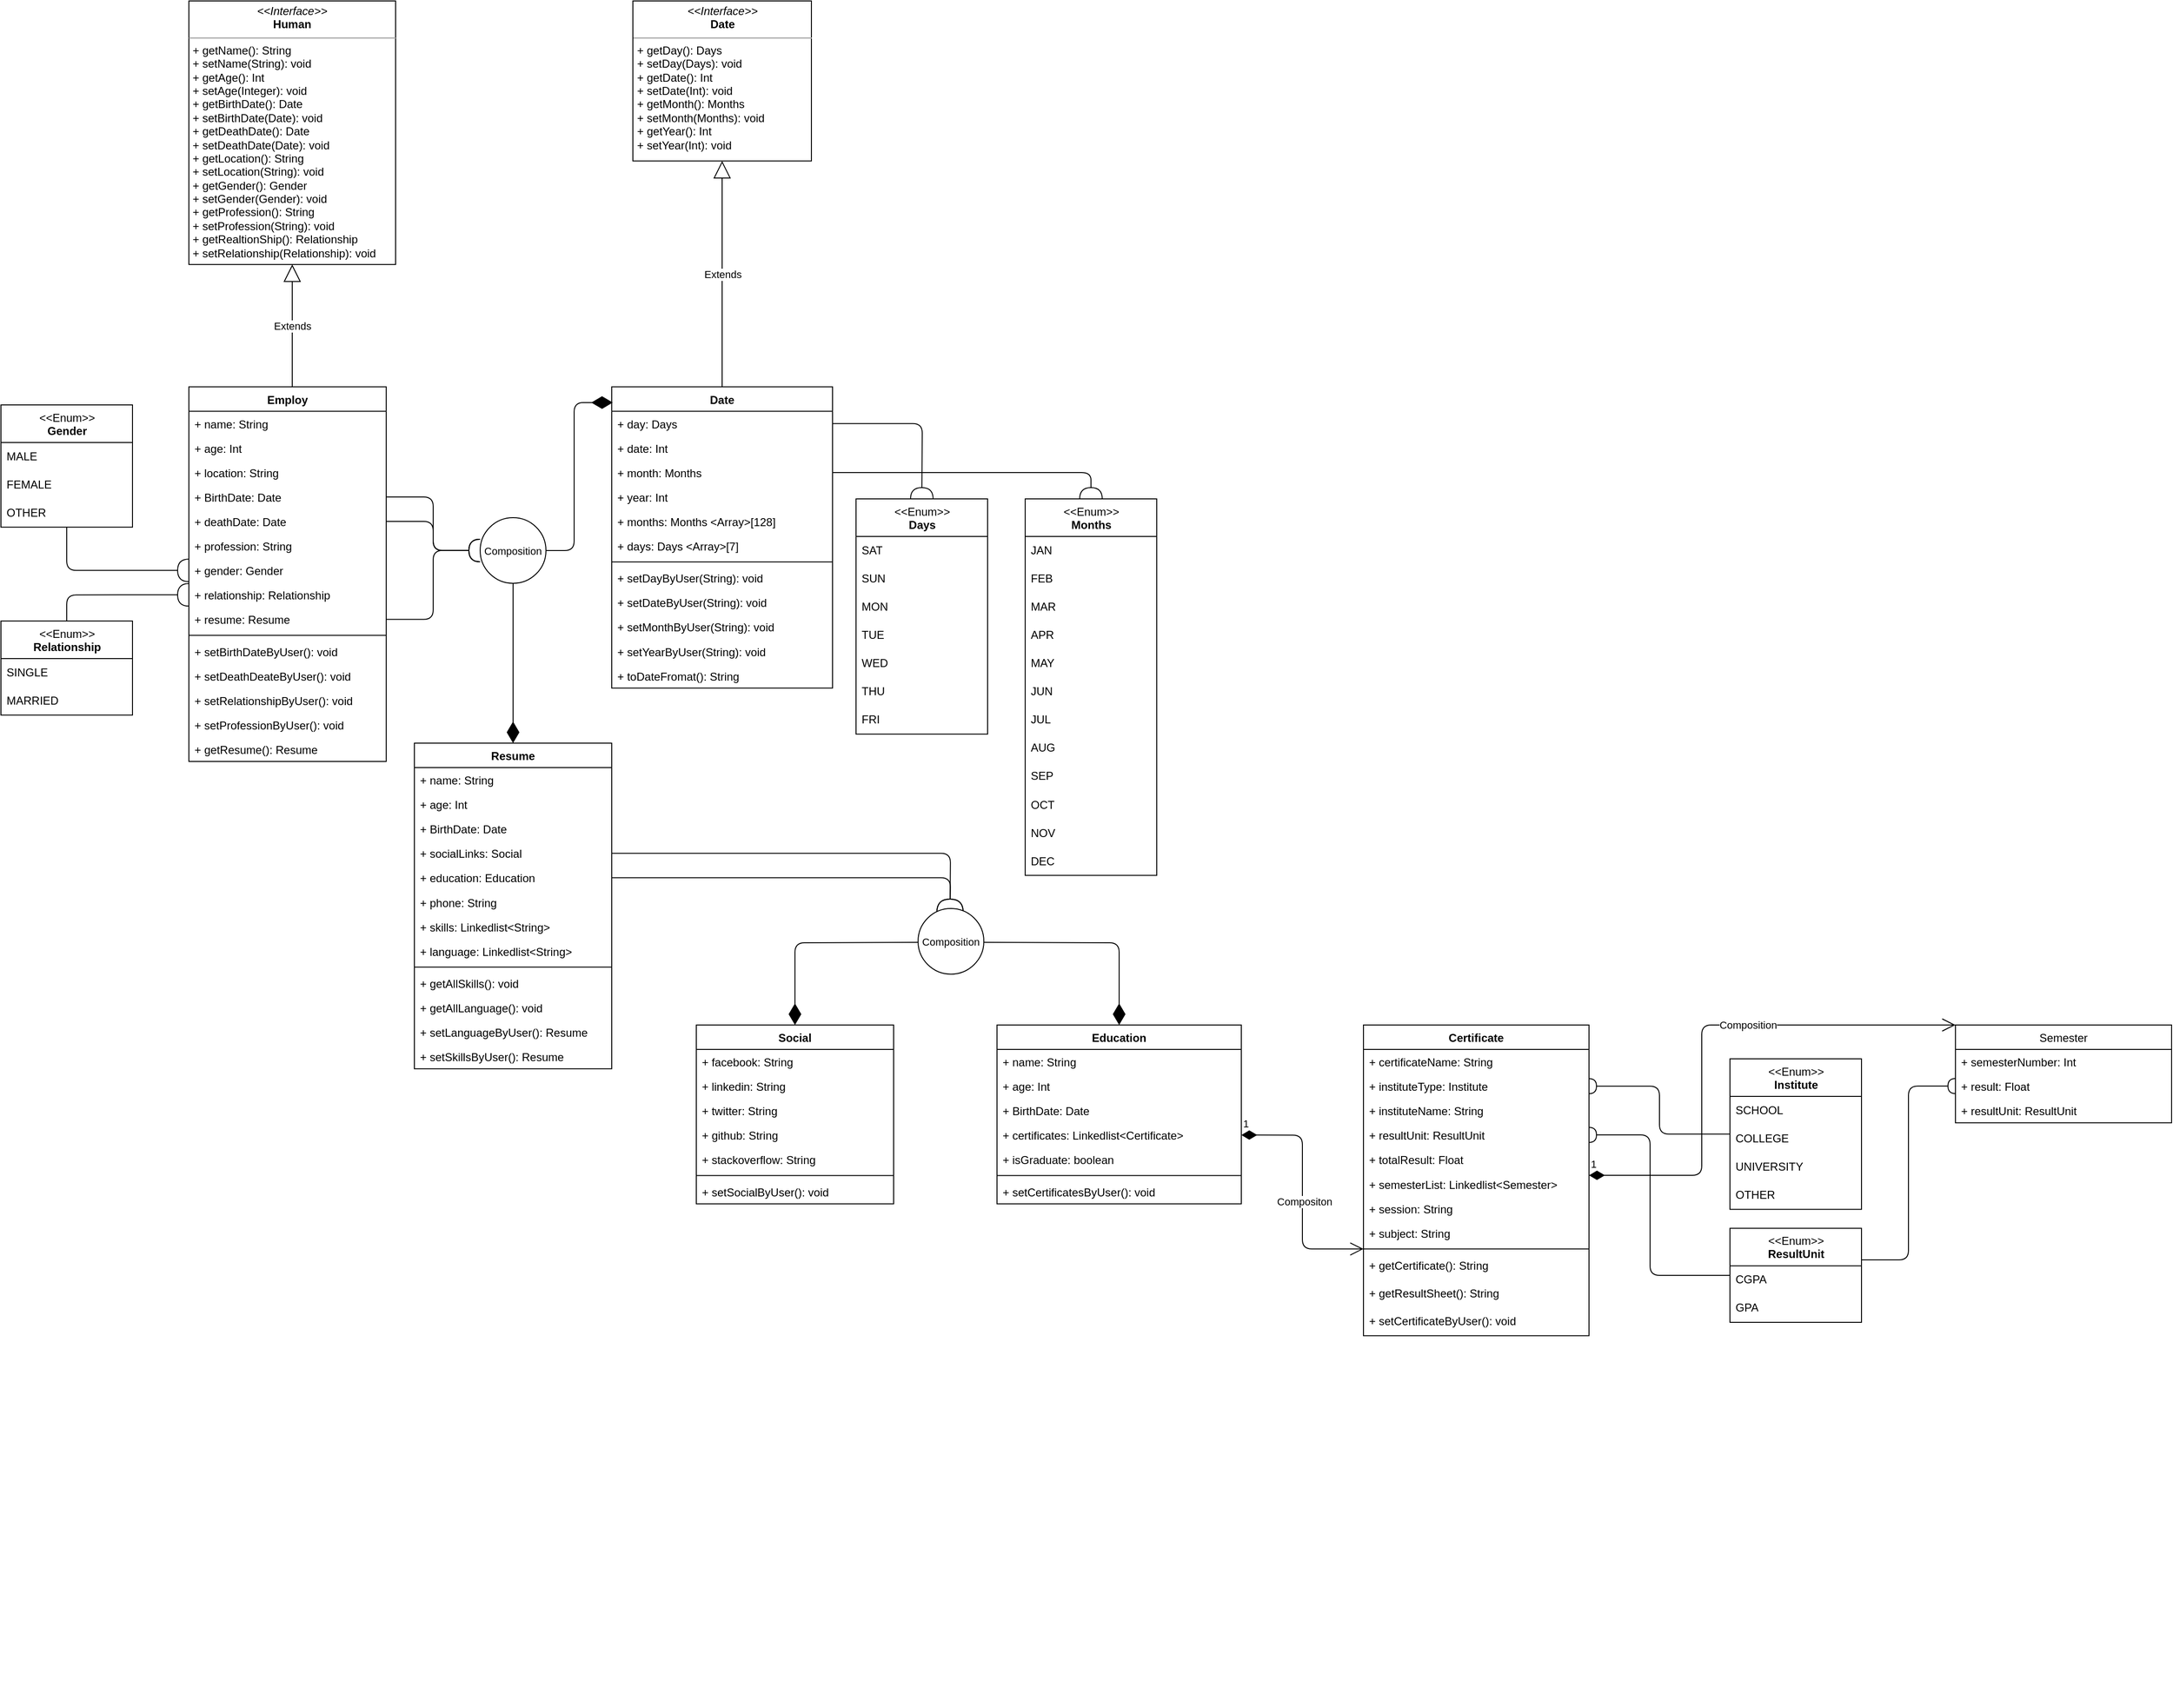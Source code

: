 <mxfile version="13.9.9" type="device"><diagram id="J0v9Wqk6Z4MLpNujObMI" name="HR"><mxGraphModel dx="1072" dy="802" grid="1" gridSize="10" guides="1" tooltips="1" connect="1" arrows="1" fold="1" page="1" pageScale="1" pageWidth="3300" pageHeight="4681" math="0" shadow="0"><root><mxCell id="0"/><mxCell id="1" parent="0"/><mxCell id="u3W0oTgAnqb8bcCNYFPS-7" value="" style="group" parent="1" vertex="1" connectable="0"><mxGeometry x="495" y="280" width="2310" height="1815.707" as="geometry"/></mxCell><mxCell id="k-gvY35Qcv6dLFBPC7Hd-1" value="&lt;p style=&quot;margin: 0px ; margin-top: 4px ; text-align: center&quot;&gt;&lt;i&gt;&amp;lt;&amp;lt;Interface&amp;gt;&amp;gt;&lt;/i&gt;&lt;br&gt;&lt;b&gt;Human&lt;/b&gt;&lt;/p&gt;&lt;hr size=&quot;1&quot;&gt;&lt;p style=&quot;margin: 0px ; margin-left: 4px&quot;&gt;&lt;/p&gt;&lt;p style=&quot;margin: 0px ; margin-left: 4px&quot;&gt;+ getName(): String&lt;/p&gt;&lt;p style=&quot;margin: 0px ; margin-left: 4px&quot;&gt;+ setName(String): void&lt;/p&gt;&lt;p style=&quot;margin: 0px 0px 0px 4px&quot;&gt;+ getAge(): Int&lt;/p&gt;&lt;p style=&quot;margin: 0px 0px 0px 4px&quot;&gt;+ setAge(Integer): void&lt;/p&gt;&lt;p style=&quot;margin: 0px 0px 0px 4px&quot;&gt;+ getBirthDate(): Date&lt;/p&gt;&lt;p style=&quot;margin: 0px 0px 0px 4px&quot;&gt;+ setBirthDate(Date): void&lt;/p&gt;&lt;p style=&quot;margin: 0px 0px 0px 4px&quot;&gt;&lt;span&gt;+ getDeathDate(): Date&lt;/span&gt;&lt;br&gt;&lt;/p&gt;&lt;p style=&quot;margin: 0px 0px 0px 4px&quot;&gt;+ setDeathDate(Date): void&lt;/p&gt;&lt;p style=&quot;margin: 0px ; margin-left: 4px&quot;&gt;+ getLocation(): String&lt;br&gt;+ setLocation(String): void&lt;/p&gt;&lt;p style=&quot;margin: 0px ; margin-left: 4px&quot;&gt;+ getGender(): Gender&lt;/p&gt;&lt;p style=&quot;margin: 0px ; margin-left: 4px&quot;&gt;+ setGender(Gender): void&lt;/p&gt;&lt;p style=&quot;margin: 0px ; margin-left: 4px&quot;&gt;+ getProfession(): String&lt;/p&gt;&lt;p style=&quot;margin: 0px ; margin-left: 4px&quot;&gt;+ setProfession(String): void&lt;/p&gt;&lt;p style=&quot;margin: 0px ; margin-left: 4px&quot;&gt;+ getRealtionShip(): Relationship&lt;/p&gt;&lt;p style=&quot;margin: 0px ; margin-left: 4px&quot;&gt;+ setRelationship(Relationship): void&lt;/p&gt;" style="verticalAlign=top;align=left;overflow=fill;fontSize=12;fontFamily=Helvetica;html=1;fillColor=none;" parent="u3W0oTgAnqb8bcCNYFPS-7" vertex="1"><mxGeometry x="200" width="220" height="280.539" as="geometry"/></mxCell><mxCell id="k-gvY35Qcv6dLFBPC7Hd-2" value="&amp;lt;&amp;lt;Enum&amp;gt;&amp;gt;&lt;br&gt;&lt;b&gt;Gender&lt;/b&gt;" style="swimlane;fontStyle=0;align=center;verticalAlign=top;childLayout=stackLayout;horizontal=1;startSize=40;horizontalStack=0;resizeParent=1;resizeParentMax=0;resizeLast=0;collapsible=0;marginBottom=0;html=1;" parent="u3W0oTgAnqb8bcCNYFPS-7" vertex="1"><mxGeometry y="429.997" width="140" height="130.173" as="geometry"/></mxCell><mxCell id="k-gvY35Qcv6dLFBPC7Hd-3" value="MALE" style="text;html=1;strokeColor=none;fillColor=none;align=left;verticalAlign=middle;spacingLeft=4;spacingRight=4;overflow=hidden;rotatable=0;points=[[0,0.5],[1,0.5]];portConstraint=eastwest;" parent="k-gvY35Qcv6dLFBPC7Hd-2" vertex="1"><mxGeometry y="40" width="140" height="30.058" as="geometry"/></mxCell><mxCell id="k-gvY35Qcv6dLFBPC7Hd-4" value="FEMALE" style="text;html=1;strokeColor=none;fillColor=none;align=left;verticalAlign=middle;spacingLeft=4;spacingRight=4;overflow=hidden;rotatable=0;points=[[0,0.5],[1,0.5]];portConstraint=eastwest;" parent="k-gvY35Qcv6dLFBPC7Hd-2" vertex="1"><mxGeometry y="70.058" width="140" height="30.058" as="geometry"/></mxCell><mxCell id="k-gvY35Qcv6dLFBPC7Hd-5" value="OTHER" style="text;html=1;strokeColor=none;fillColor=none;align=left;verticalAlign=middle;spacingLeft=4;spacingRight=4;overflow=hidden;rotatable=0;points=[[0,0.5],[1,0.5]];portConstraint=eastwest;" parent="k-gvY35Qcv6dLFBPC7Hd-2" vertex="1"><mxGeometry y="100.116" width="140" height="30.058" as="geometry"/></mxCell><mxCell id="k-gvY35Qcv6dLFBPC7Hd-9" value="&lt;p style=&quot;margin: 0px ; margin-top: 4px ; text-align: center&quot;&gt;&lt;i&gt;&amp;lt;&amp;lt;Interface&amp;gt;&amp;gt;&lt;/i&gt;&lt;br&gt;&lt;b&gt;Date&lt;/b&gt;&lt;/p&gt;&lt;hr size=&quot;1&quot;&gt;&lt;p style=&quot;margin: 0px ; margin-left: 4px&quot;&gt;+ getDay(): Days&lt;/p&gt;&lt;p style=&quot;margin: 0px ; margin-left: 4px&quot;&gt;+ setDay(Days): void&lt;/p&gt;&lt;p style=&quot;margin: 0px ; margin-left: 4px&quot;&gt;+ getDate(): Int&lt;/p&gt;&lt;p style=&quot;margin: 0px ; margin-left: 4px&quot;&gt;+ setDate(Int): void&lt;/p&gt;&lt;p style=&quot;margin: 0px ; margin-left: 4px&quot;&gt;+ getMonth(): Months&lt;/p&gt;&lt;p style=&quot;margin: 0px ; margin-left: 4px&quot;&gt;+ setMonth(Months): void&lt;/p&gt;&lt;p style=&quot;margin: 0px ; margin-left: 4px&quot;&gt;+ getYear(): Int&lt;/p&gt;&lt;p style=&quot;margin: 0px ; margin-left: 4px&quot;&gt;+ setYear(Int): void&lt;/p&gt;" style="verticalAlign=top;align=left;overflow=fill;fontSize=12;fontFamily=Helvetica;html=1;fillColor=none;" parent="u3W0oTgAnqb8bcCNYFPS-7" vertex="1"><mxGeometry x="672.5" y="0.0" width="190" height="170.328" as="geometry"/></mxCell><mxCell id="k-gvY35Qcv6dLFBPC7Hd-12" value="&amp;lt;&amp;lt;Enum&amp;gt;&amp;gt;&lt;br&gt;&lt;b&gt;Months&lt;/b&gt;" style="swimlane;fontStyle=0;align=center;verticalAlign=top;childLayout=stackLayout;horizontal=1;startSize=40;horizontalStack=0;resizeParent=1;resizeParentMax=0;resizeLast=0;collapsible=0;marginBottom=0;html=1;" parent="u3W0oTgAnqb8bcCNYFPS-7" vertex="1"><mxGeometry x="1090" y="530.0" width="140" height="400.694" as="geometry"/></mxCell><mxCell id="k-gvY35Qcv6dLFBPC7Hd-13" value="JAN" style="text;html=1;strokeColor=none;fillColor=none;align=left;verticalAlign=middle;spacingLeft=4;spacingRight=4;overflow=hidden;rotatable=0;points=[[0,0.5],[1,0.5]];portConstraint=eastwest;" parent="k-gvY35Qcv6dLFBPC7Hd-12" vertex="1"><mxGeometry y="40" width="140" height="30.058" as="geometry"/></mxCell><mxCell id="k-gvY35Qcv6dLFBPC7Hd-14" value="FEB" style="text;html=1;strokeColor=none;fillColor=none;align=left;verticalAlign=middle;spacingLeft=4;spacingRight=4;overflow=hidden;rotatable=0;points=[[0,0.5],[1,0.5]];portConstraint=eastwest;" parent="k-gvY35Qcv6dLFBPC7Hd-12" vertex="1"><mxGeometry y="70.058" width="140" height="30.058" as="geometry"/></mxCell><mxCell id="k-gvY35Qcv6dLFBPC7Hd-15" value="MAR" style="text;html=1;strokeColor=none;fillColor=none;align=left;verticalAlign=middle;spacingLeft=4;spacingRight=4;overflow=hidden;rotatable=0;points=[[0,0.5],[1,0.5]];portConstraint=eastwest;" parent="k-gvY35Qcv6dLFBPC7Hd-12" vertex="1"><mxGeometry y="100.116" width="140" height="30.058" as="geometry"/></mxCell><mxCell id="k-gvY35Qcv6dLFBPC7Hd-16" value="APR" style="text;html=1;strokeColor=none;fillColor=none;align=left;verticalAlign=middle;spacingLeft=4;spacingRight=4;overflow=hidden;rotatable=0;points=[[0,0.5],[1,0.5]];portConstraint=eastwest;" parent="k-gvY35Qcv6dLFBPC7Hd-12" vertex="1"><mxGeometry y="130.173" width="140" height="30.058" as="geometry"/></mxCell><mxCell id="k-gvY35Qcv6dLFBPC7Hd-17" value="MAY" style="text;html=1;strokeColor=none;fillColor=none;align=left;verticalAlign=middle;spacingLeft=4;spacingRight=4;overflow=hidden;rotatable=0;points=[[0,0.5],[1,0.5]];portConstraint=eastwest;" parent="k-gvY35Qcv6dLFBPC7Hd-12" vertex="1"><mxGeometry y="160.231" width="140" height="30.058" as="geometry"/></mxCell><mxCell id="k-gvY35Qcv6dLFBPC7Hd-18" value="JUN" style="text;html=1;strokeColor=none;fillColor=none;align=left;verticalAlign=middle;spacingLeft=4;spacingRight=4;overflow=hidden;rotatable=0;points=[[0,0.5],[1,0.5]];portConstraint=eastwest;" parent="k-gvY35Qcv6dLFBPC7Hd-12" vertex="1"><mxGeometry y="190.289" width="140" height="30.058" as="geometry"/></mxCell><mxCell id="k-gvY35Qcv6dLFBPC7Hd-19" value="JUL" style="text;html=1;strokeColor=none;fillColor=none;align=left;verticalAlign=middle;spacingLeft=4;spacingRight=4;overflow=hidden;rotatable=0;points=[[0,0.5],[1,0.5]];portConstraint=eastwest;" parent="k-gvY35Qcv6dLFBPC7Hd-12" vertex="1"><mxGeometry y="220.347" width="140" height="30.058" as="geometry"/></mxCell><mxCell id="k-gvY35Qcv6dLFBPC7Hd-20" value="AUG" style="text;html=1;strokeColor=none;fillColor=none;align=left;verticalAlign=middle;spacingLeft=4;spacingRight=4;overflow=hidden;rotatable=0;points=[[0,0.5],[1,0.5]];portConstraint=eastwest;" parent="k-gvY35Qcv6dLFBPC7Hd-12" vertex="1"><mxGeometry y="250.405" width="140" height="30.058" as="geometry"/></mxCell><mxCell id="k-gvY35Qcv6dLFBPC7Hd-21" value="SEP" style="text;html=1;strokeColor=none;fillColor=none;align=left;verticalAlign=middle;spacingLeft=4;spacingRight=4;overflow=hidden;rotatable=0;points=[[0,0.5],[1,0.5]];portConstraint=eastwest;" parent="k-gvY35Qcv6dLFBPC7Hd-12" vertex="1"><mxGeometry y="280.462" width="140" height="30.058" as="geometry"/></mxCell><mxCell id="k-gvY35Qcv6dLFBPC7Hd-22" value="OCT" style="text;html=1;strokeColor=none;fillColor=none;align=left;verticalAlign=middle;spacingLeft=4;spacingRight=4;overflow=hidden;rotatable=0;points=[[0,0.5],[1,0.5]];portConstraint=eastwest;" parent="k-gvY35Qcv6dLFBPC7Hd-12" vertex="1"><mxGeometry y="310.52" width="140" height="30.058" as="geometry"/></mxCell><mxCell id="k-gvY35Qcv6dLFBPC7Hd-23" value="NOV" style="text;html=1;strokeColor=none;fillColor=none;align=left;verticalAlign=middle;spacingLeft=4;spacingRight=4;overflow=hidden;rotatable=0;points=[[0,0.5],[1,0.5]];portConstraint=eastwest;" parent="k-gvY35Qcv6dLFBPC7Hd-12" vertex="1"><mxGeometry y="340.578" width="140" height="30.058" as="geometry"/></mxCell><mxCell id="k-gvY35Qcv6dLFBPC7Hd-24" value="DEC" style="text;html=1;strokeColor=none;fillColor=none;align=left;verticalAlign=middle;spacingLeft=4;spacingRight=4;overflow=hidden;rotatable=0;points=[[0,0.5],[1,0.5]];portConstraint=eastwest;" parent="k-gvY35Qcv6dLFBPC7Hd-12" vertex="1"><mxGeometry y="370.636" width="140" height="30.058" as="geometry"/></mxCell><mxCell id="k-gvY35Qcv6dLFBPC7Hd-26" value="&amp;lt;&amp;lt;Enum&amp;gt;&amp;gt;&lt;br&gt;&lt;b&gt;Days&lt;/b&gt;" style="swimlane;fontStyle=0;align=center;verticalAlign=top;childLayout=stackLayout;horizontal=1;startSize=40;horizontalStack=0;resizeParent=1;resizeParentMax=0;resizeLast=0;collapsible=0;marginBottom=0;html=1;" parent="u3W0oTgAnqb8bcCNYFPS-7" vertex="1"><mxGeometry x="910" y="530.0" width="140" height="250.405" as="geometry"/></mxCell><mxCell id="k-gvY35Qcv6dLFBPC7Hd-27" value="SAT" style="text;html=1;strokeColor=none;fillColor=none;align=left;verticalAlign=middle;spacingLeft=4;spacingRight=4;overflow=hidden;rotatable=0;points=[[0,0.5],[1,0.5]];portConstraint=eastwest;" parent="k-gvY35Qcv6dLFBPC7Hd-26" vertex="1"><mxGeometry y="40" width="140" height="30.058" as="geometry"/></mxCell><mxCell id="k-gvY35Qcv6dLFBPC7Hd-28" value="SUN" style="text;html=1;strokeColor=none;fillColor=none;align=left;verticalAlign=middle;spacingLeft=4;spacingRight=4;overflow=hidden;rotatable=0;points=[[0,0.5],[1,0.5]];portConstraint=eastwest;" parent="k-gvY35Qcv6dLFBPC7Hd-26" vertex="1"><mxGeometry y="70.058" width="140" height="30.058" as="geometry"/></mxCell><mxCell id="k-gvY35Qcv6dLFBPC7Hd-29" value="MON" style="text;html=1;strokeColor=none;fillColor=none;align=left;verticalAlign=middle;spacingLeft=4;spacingRight=4;overflow=hidden;rotatable=0;points=[[0,0.5],[1,0.5]];portConstraint=eastwest;" parent="k-gvY35Qcv6dLFBPC7Hd-26" vertex="1"><mxGeometry y="100.116" width="140" height="30.058" as="geometry"/></mxCell><mxCell id="k-gvY35Qcv6dLFBPC7Hd-30" value="TUE" style="text;html=1;strokeColor=none;fillColor=none;align=left;verticalAlign=middle;spacingLeft=4;spacingRight=4;overflow=hidden;rotatable=0;points=[[0,0.5],[1,0.5]];portConstraint=eastwest;" parent="k-gvY35Qcv6dLFBPC7Hd-26" vertex="1"><mxGeometry y="130.173" width="140" height="30.058" as="geometry"/></mxCell><mxCell id="k-gvY35Qcv6dLFBPC7Hd-31" value="WED" style="text;html=1;strokeColor=none;fillColor=none;align=left;verticalAlign=middle;spacingLeft=4;spacingRight=4;overflow=hidden;rotatable=0;points=[[0,0.5],[1,0.5]];portConstraint=eastwest;" parent="k-gvY35Qcv6dLFBPC7Hd-26" vertex="1"><mxGeometry y="160.231" width="140" height="30.058" as="geometry"/></mxCell><mxCell id="k-gvY35Qcv6dLFBPC7Hd-32" value="THU" style="text;html=1;strokeColor=none;fillColor=none;align=left;verticalAlign=middle;spacingLeft=4;spacingRight=4;overflow=hidden;rotatable=0;points=[[0,0.5],[1,0.5]];portConstraint=eastwest;" parent="k-gvY35Qcv6dLFBPC7Hd-26" vertex="1"><mxGeometry y="190.289" width="140" height="30.058" as="geometry"/></mxCell><mxCell id="k-gvY35Qcv6dLFBPC7Hd-33" value="FRI" style="text;html=1;strokeColor=none;fillColor=none;align=left;verticalAlign=middle;spacingLeft=4;spacingRight=4;overflow=hidden;rotatable=0;points=[[0,0.5],[1,0.5]];portConstraint=eastwest;" parent="k-gvY35Qcv6dLFBPC7Hd-26" vertex="1"><mxGeometry y="220.347" width="140" height="30.058" as="geometry"/></mxCell><mxCell id="k-gvY35Qcv6dLFBPC7Hd-58" value="Date" style="swimlane;fontStyle=1;align=center;verticalAlign=top;childLayout=stackLayout;horizontal=1;startSize=26;horizontalStack=0;resizeParent=1;resizeParentMax=0;resizeLast=0;collapsible=1;marginBottom=0;" parent="u3W0oTgAnqb8bcCNYFPS-7" vertex="1"><mxGeometry x="650" y="410.789" width="235" height="320.566" as="geometry"><mxRectangle x="1650" y="530.809" width="60" height="26" as="alternateBounds"/></mxGeometry></mxCell><mxCell id="k-gvY35Qcv6dLFBPC7Hd-52" value="+ day: Days" style="text;strokeColor=none;fillColor=none;align=left;verticalAlign=top;spacingLeft=4;spacingRight=4;overflow=hidden;rotatable=0;points=[[0,0.5],[1,0.5]];portConstraint=eastwest;" parent="k-gvY35Qcv6dLFBPC7Hd-58" vertex="1"><mxGeometry y="26" width="235" height="26.05" as="geometry"/></mxCell><mxCell id="k-gvY35Qcv6dLFBPC7Hd-53" value="+ date: Int" style="text;strokeColor=none;fillColor=none;align=left;verticalAlign=top;spacingLeft=4;spacingRight=4;overflow=hidden;rotatable=0;points=[[0,0.5],[1,0.5]];portConstraint=eastwest;" parent="k-gvY35Qcv6dLFBPC7Hd-58" vertex="1"><mxGeometry y="52.05" width="235" height="26.05" as="geometry"/></mxCell><mxCell id="k-gvY35Qcv6dLFBPC7Hd-54" value="+ month: Months" style="text;strokeColor=none;fillColor=none;align=left;verticalAlign=top;spacingLeft=4;spacingRight=4;overflow=hidden;rotatable=0;points=[[0,0.5],[1,0.5]];portConstraint=eastwest;" parent="k-gvY35Qcv6dLFBPC7Hd-58" vertex="1"><mxGeometry y="78.1" width="235" height="26.05" as="geometry"/></mxCell><mxCell id="k-gvY35Qcv6dLFBPC7Hd-55" value="+ year: Int" style="text;strokeColor=none;fillColor=none;align=left;verticalAlign=top;spacingLeft=4;spacingRight=4;overflow=hidden;rotatable=0;points=[[0,0.5],[1,0.5]];portConstraint=eastwest;" parent="k-gvY35Qcv6dLFBPC7Hd-58" vertex="1"><mxGeometry y="104.15" width="235" height="26.05" as="geometry"/></mxCell><mxCell id="L_Npj3bjUMt8gX2hCeXl-5" value="+ months: Months &lt;Array&gt;[128]" style="text;strokeColor=none;fillColor=none;align=left;verticalAlign=top;spacingLeft=4;spacingRight=4;overflow=hidden;rotatable=0;points=[[0,0.5],[1,0.5]];portConstraint=eastwest;" parent="k-gvY35Qcv6dLFBPC7Hd-58" vertex="1"><mxGeometry y="130.2" width="235" height="26.05" as="geometry"/></mxCell><mxCell id="L_Npj3bjUMt8gX2hCeXl-3" value="+ days: Days &lt;Array&gt;[7]" style="text;strokeColor=none;fillColor=none;align=left;verticalAlign=top;spacingLeft=4;spacingRight=4;overflow=hidden;rotatable=0;points=[[0,0.5],[1,0.5]];portConstraint=eastwest;" parent="k-gvY35Qcv6dLFBPC7Hd-58" vertex="1"><mxGeometry y="156.25" width="235" height="26.05" as="geometry"/></mxCell><mxCell id="k-gvY35Qcv6dLFBPC7Hd-60" value="" style="line;strokeWidth=1;fillColor=none;align=left;verticalAlign=middle;spacingTop=-1;spacingLeft=3;spacingRight=3;rotatable=0;labelPosition=right;points=[];portConstraint=eastwest;" parent="k-gvY35Qcv6dLFBPC7Hd-58" vertex="1"><mxGeometry y="182.301" width="235" height="8.015" as="geometry"/></mxCell><mxCell id="k-gvY35Qcv6dLFBPC7Hd-61" value="+ setDayByUser(String): void" style="text;strokeColor=none;fillColor=none;align=left;verticalAlign=top;spacingLeft=4;spacingRight=4;overflow=hidden;rotatable=0;points=[[0,0.5],[1,0.5]];portConstraint=eastwest;" parent="k-gvY35Qcv6dLFBPC7Hd-58" vertex="1"><mxGeometry y="190.316" width="235" height="26.05" as="geometry"/></mxCell><mxCell id="k-gvY35Qcv6dLFBPC7Hd-65" value="+ setDateByUser(String): void" style="text;strokeColor=none;fillColor=none;align=left;verticalAlign=top;spacingLeft=4;spacingRight=4;overflow=hidden;rotatable=0;points=[[0,0.5],[1,0.5]];portConstraint=eastwest;" parent="k-gvY35Qcv6dLFBPC7Hd-58" vertex="1"><mxGeometry y="216.366" width="235" height="26.05" as="geometry"/></mxCell><mxCell id="k-gvY35Qcv6dLFBPC7Hd-63" value="+ setMonthByUser(String): void" style="text;strokeColor=none;fillColor=none;align=left;verticalAlign=top;spacingLeft=4;spacingRight=4;overflow=hidden;rotatable=0;points=[[0,0.5],[1,0.5]];portConstraint=eastwest;" parent="k-gvY35Qcv6dLFBPC7Hd-58" vertex="1"><mxGeometry y="242.416" width="235" height="26.05" as="geometry"/></mxCell><mxCell id="k-gvY35Qcv6dLFBPC7Hd-66" value="+ setYearByUser(String): void" style="text;strokeColor=none;fillColor=none;align=left;verticalAlign=top;spacingLeft=4;spacingRight=4;overflow=hidden;rotatable=0;points=[[0,0.5],[1,0.5]];portConstraint=eastwest;" parent="k-gvY35Qcv6dLFBPC7Hd-58" vertex="1"><mxGeometry y="268.466" width="235" height="26.05" as="geometry"/></mxCell><mxCell id="CVduS_OZIzwALGZEE8BY-1" value="+ toDateFromat(): String" style="text;strokeColor=none;fillColor=none;align=left;verticalAlign=top;spacingLeft=4;spacingRight=4;overflow=hidden;rotatable=0;points=[[0,0.5],[1,0.5]];portConstraint=eastwest;" parent="k-gvY35Qcv6dLFBPC7Hd-58" vertex="1"><mxGeometry y="294.516" width="235" height="26.05" as="geometry"/></mxCell><mxCell id="k-gvY35Qcv6dLFBPC7Hd-62" value="Extends" style="endArrow=block;endSize=16;endFill=0;html=1;entryX=0.5;entryY=1;entryDx=0;entryDy=0;edgeStyle=orthogonalEdgeStyle;exitX=0.5;exitY=0;exitDx=0;exitDy=0;" parent="u3W0oTgAnqb8bcCNYFPS-7" source="k-gvY35Qcv6dLFBPC7Hd-58" target="k-gvY35Qcv6dLFBPC7Hd-9" edge="1"><mxGeometry x="-10" width="160" as="geometry"><mxPoint x="1070" y="531.021" as="sourcePoint"/><mxPoint x="1230" y="531.021" as="targetPoint"/></mxGeometry></mxCell><mxCell id="L_Npj3bjUMt8gX2hCeXl-6" value="&amp;lt;&amp;lt;Enum&amp;gt;&amp;gt;&lt;br&gt;&lt;b&gt;Relationship&lt;/b&gt;" style="swimlane;fontStyle=0;align=center;verticalAlign=top;childLayout=stackLayout;horizontal=1;startSize=40;horizontalStack=0;resizeParent=1;resizeParentMax=0;resizeLast=0;collapsible=0;marginBottom=0;html=1;" parent="u3W0oTgAnqb8bcCNYFPS-7" vertex="1"><mxGeometry y="659.998" width="140" height="100.116" as="geometry"/></mxCell><mxCell id="L_Npj3bjUMt8gX2hCeXl-7" value="SINGLE" style="text;html=1;strokeColor=none;fillColor=none;align=left;verticalAlign=middle;spacingLeft=4;spacingRight=4;overflow=hidden;rotatable=0;points=[[0,0.5],[1,0.5]];portConstraint=eastwest;" parent="L_Npj3bjUMt8gX2hCeXl-6" vertex="1"><mxGeometry y="40" width="140" height="30.058" as="geometry"/></mxCell><mxCell id="L_Npj3bjUMt8gX2hCeXl-8" value="MARRIED" style="text;html=1;strokeColor=none;fillColor=none;align=left;verticalAlign=middle;spacingLeft=4;spacingRight=4;overflow=hidden;rotatable=0;points=[[0,0.5],[1,0.5]];portConstraint=eastwest;" parent="L_Npj3bjUMt8gX2hCeXl-6" vertex="1"><mxGeometry y="70.058" width="140" height="30.058" as="geometry"/></mxCell><mxCell id="L_Npj3bjUMt8gX2hCeXl-49" value="Employ" style="swimlane;fontStyle=1;align=center;verticalAlign=top;childLayout=stackLayout;horizontal=1;startSize=26;horizontalStack=0;resizeParent=1;resizeParentMax=0;resizeLast=0;collapsible=1;marginBottom=0;" parent="u3W0oTgAnqb8bcCNYFPS-7" vertex="1"><mxGeometry x="200" y="410.79" width="210" height="398.717" as="geometry"/></mxCell><mxCell id="L_Npj3bjUMt8gX2hCeXl-53" value="Extends" style="endArrow=block;endSize=16;endFill=0;html=1;entryX=0.5;entryY=1;entryDx=0;entryDy=0;" parent="L_Npj3bjUMt8gX2hCeXl-49" target="k-gvY35Qcv6dLFBPC7Hd-1" edge="1"><mxGeometry width="160" relative="1" as="geometry"><mxPoint x="110" as="sourcePoint"/><mxPoint x="270" as="targetPoint"/></mxGeometry></mxCell><mxCell id="L_Npj3bjUMt8gX2hCeXl-50" value="+ name: String" style="text;strokeColor=none;fillColor=none;align=left;verticalAlign=top;spacingLeft=4;spacingRight=4;overflow=hidden;rotatable=0;points=[[0,0.5],[1,0.5]];portConstraint=eastwest;" parent="L_Npj3bjUMt8gX2hCeXl-49" vertex="1"><mxGeometry y="26" width="210" height="26.05" as="geometry"/></mxCell><mxCell id="k-gvY35Qcv6dLFBPC7Hd-45" value="+ age: Int" style="text;strokeColor=none;fillColor=none;align=left;verticalAlign=top;spacingLeft=4;spacingRight=4;overflow=hidden;rotatable=0;points=[[0,0.5],[1,0.5]];portConstraint=eastwest;" parent="L_Npj3bjUMt8gX2hCeXl-49" vertex="1"><mxGeometry y="52.05" width="210" height="26.05" as="geometry"/></mxCell><mxCell id="k-gvY35Qcv6dLFBPC7Hd-49" value="+ location: String" style="text;strokeColor=none;fillColor=none;align=left;verticalAlign=top;spacingLeft=4;spacingRight=4;overflow=hidden;rotatable=0;points=[[0,0.5],[1,0.5]];portConstraint=eastwest;" parent="L_Npj3bjUMt8gX2hCeXl-49" vertex="1"><mxGeometry y="78.1" width="210" height="26.05" as="geometry"/></mxCell><mxCell id="k-gvY35Qcv6dLFBPC7Hd-46" value="+ BirthDate: Date" style="text;strokeColor=none;fillColor=none;align=left;verticalAlign=top;spacingLeft=4;spacingRight=4;overflow=hidden;rotatable=0;points=[[0,0.5],[1,0.5]];portConstraint=eastwest;" parent="L_Npj3bjUMt8gX2hCeXl-49" vertex="1"><mxGeometry y="104.15" width="210" height="26.05" as="geometry"/></mxCell><mxCell id="k-gvY35Qcv6dLFBPC7Hd-48" value="+ deathDate: Date" style="text;strokeColor=none;fillColor=none;align=left;verticalAlign=top;spacingLeft=4;spacingRight=4;overflow=hidden;rotatable=0;points=[[0,0.5],[1,0.5]];portConstraint=eastwest;" parent="L_Npj3bjUMt8gX2hCeXl-49" vertex="1"><mxGeometry y="130.2" width="210" height="26.05" as="geometry"/></mxCell><mxCell id="k-gvY35Qcv6dLFBPC7Hd-50" value="+ profession: String" style="text;strokeColor=none;fillColor=none;align=left;verticalAlign=top;spacingLeft=4;spacingRight=4;overflow=hidden;rotatable=0;points=[[0,0.5],[1,0.5]];portConstraint=eastwest;" parent="L_Npj3bjUMt8gX2hCeXl-49" vertex="1"><mxGeometry y="156.25" width="210" height="26.05" as="geometry"/></mxCell><mxCell id="L_Npj3bjUMt8gX2hCeXl-48" value="+ gender: Gender" style="text;strokeColor=none;fillColor=none;align=left;verticalAlign=top;spacingLeft=4;spacingRight=4;overflow=hidden;rotatable=0;points=[[0,0.5],[1,0.5]];portConstraint=eastwest;" parent="L_Npj3bjUMt8gX2hCeXl-49" vertex="1"><mxGeometry y="182.301" width="210" height="26.05" as="geometry"/></mxCell><mxCell id="L_Npj3bjUMt8gX2hCeXl-4" value="+ relationship: Relationship" style="text;strokeColor=none;fillColor=none;align=left;verticalAlign=top;spacingLeft=4;spacingRight=4;overflow=hidden;rotatable=0;points=[[0,0.5],[1,0.5]];portConstraint=eastwest;" parent="L_Npj3bjUMt8gX2hCeXl-49" vertex="1"><mxGeometry y="208.351" width="210" height="26.05" as="geometry"/></mxCell><mxCell id="L_Npj3bjUMt8gX2hCeXl-71" value="+ resume: Resume" style="text;strokeColor=none;fillColor=none;align=left;verticalAlign=top;spacingLeft=4;spacingRight=4;overflow=hidden;rotatable=0;points=[[0,0.5],[1,0.5]];portConstraint=eastwest;" parent="L_Npj3bjUMt8gX2hCeXl-49" vertex="1"><mxGeometry y="234.401" width="210" height="26.05" as="geometry"/></mxCell><mxCell id="L_Npj3bjUMt8gX2hCeXl-51" value="" style="line;strokeWidth=1;fillColor=none;align=left;verticalAlign=middle;spacingTop=-1;spacingLeft=3;spacingRight=3;rotatable=0;labelPosition=right;points=[];portConstraint=eastwest;" parent="L_Npj3bjUMt8gX2hCeXl-49" vertex="1"><mxGeometry y="260.451" width="210" height="8.015" as="geometry"/></mxCell><mxCell id="L_Npj3bjUMt8gX2hCeXl-52" value="+ setBirthDateByUser(): void&#10;" style="text;strokeColor=none;fillColor=none;align=left;verticalAlign=top;spacingLeft=4;spacingRight=4;overflow=hidden;rotatable=0;points=[[0,0.5],[1,0.5]];portConstraint=eastwest;" parent="L_Npj3bjUMt8gX2hCeXl-49" vertex="1"><mxGeometry y="268.466" width="210" height="26.05" as="geometry"/></mxCell><mxCell id="L_Npj3bjUMt8gX2hCeXl-54" value="+ setDeathDeateByUser(): void" style="text;strokeColor=none;fillColor=none;align=left;verticalAlign=top;spacingLeft=4;spacingRight=4;overflow=hidden;rotatable=0;points=[[0,0.5],[1,0.5]];portConstraint=eastwest;" parent="L_Npj3bjUMt8gX2hCeXl-49" vertex="1"><mxGeometry y="294.516" width="210" height="26.05" as="geometry"/></mxCell><mxCell id="L_Npj3bjUMt8gX2hCeXl-56" value="+ setRelationshipByUser(): void" style="text;strokeColor=none;fillColor=none;align=left;verticalAlign=top;spacingLeft=4;spacingRight=4;overflow=hidden;rotatable=0;points=[[0,0.5],[1,0.5]];portConstraint=eastwest;" parent="L_Npj3bjUMt8gX2hCeXl-49" vertex="1"><mxGeometry y="320.566" width="210" height="26.05" as="geometry"/></mxCell><mxCell id="XLmnr6ACkbabfzzDDEdO-1" value="+ setProfessionByUser(): void" style="text;strokeColor=none;fillColor=none;align=left;verticalAlign=top;spacingLeft=4;spacingRight=4;overflow=hidden;rotatable=0;points=[[0,0.5],[1,0.5]];portConstraint=eastwest;" vertex="1" parent="L_Npj3bjUMt8gX2hCeXl-49"><mxGeometry y="346.617" width="210" height="26.05" as="geometry"/></mxCell><mxCell id="L_Npj3bjUMt8gX2hCeXl-74" value="+ getResume(): Resume" style="text;strokeColor=none;fillColor=none;align=left;verticalAlign=top;spacingLeft=4;spacingRight=4;overflow=hidden;rotatable=0;points=[[0,0.5],[1,0.5]];portConstraint=eastwest;" parent="L_Npj3bjUMt8gX2hCeXl-49" vertex="1"><mxGeometry y="372.667" width="210" height="26.05" as="geometry"/></mxCell><mxCell id="bkRYJWhmPf5xpWqmARdB-60" style="edgeStyle=orthogonalEdgeStyle;rounded=1;orthogonalLoop=1;jettySize=auto;html=1;entryX=0;entryY=0.5;entryDx=0;entryDy=0;startArrow=none;startFill=0;startSize=22;endArrow=halfCircle;endFill=0;endSize=10;strokeWidth=1;fontSize=11;fontColor=#000000;" parent="u3W0oTgAnqb8bcCNYFPS-7" source="k-gvY35Qcv6dLFBPC7Hd-2" target="L_Npj3bjUMt8gX2hCeXl-48" edge="1"><mxGeometry relative="1" as="geometry"/></mxCell><mxCell id="L_Npj3bjUMt8gX2hCeXl-57" value="Resume" style="swimlane;fontStyle=1;align=center;verticalAlign=top;childLayout=stackLayout;horizontal=1;startSize=26;horizontalStack=0;resizeParent=1;resizeParentMax=0;resizeLast=0;collapsible=1;marginBottom=0;" parent="u3W0oTgAnqb8bcCNYFPS-7" vertex="1"><mxGeometry x="440" y="790.001" width="210" height="346.617" as="geometry"><mxRectangle x="1662.5" y="930.001" width="80" height="26" as="alternateBounds"/></mxGeometry></mxCell><mxCell id="u3W0oTgAnqb8bcCNYFPS-11" value="+ name: String" style="text;strokeColor=none;fillColor=none;align=left;verticalAlign=top;spacingLeft=4;spacingRight=4;overflow=hidden;rotatable=0;points=[[0,0.5],[1,0.5]];portConstraint=eastwest;" parent="L_Npj3bjUMt8gX2hCeXl-57" vertex="1"><mxGeometry y="26" width="210" height="26.05" as="geometry"/></mxCell><mxCell id="u3W0oTgAnqb8bcCNYFPS-12" value="+ age: Int" style="text;strokeColor=none;fillColor=none;align=left;verticalAlign=top;spacingLeft=4;spacingRight=4;overflow=hidden;rotatable=0;points=[[0,0.5],[1,0.5]];portConstraint=eastwest;" parent="L_Npj3bjUMt8gX2hCeXl-57" vertex="1"><mxGeometry y="52.05" width="210" height="26.05" as="geometry"/></mxCell><mxCell id="u3W0oTgAnqb8bcCNYFPS-13" value="+ BirthDate: Date" style="text;strokeColor=none;fillColor=none;align=left;verticalAlign=top;spacingLeft=4;spacingRight=4;overflow=hidden;rotatable=0;points=[[0,0.5],[1,0.5]];portConstraint=eastwest;" parent="L_Npj3bjUMt8gX2hCeXl-57" vertex="1"><mxGeometry y="78.1" width="210" height="26.05" as="geometry"/></mxCell><mxCell id="L_Npj3bjUMt8gX2hCeXl-59" value="+ socialLinks: Social" style="text;strokeColor=none;fillColor=none;align=left;verticalAlign=top;spacingLeft=4;spacingRight=4;overflow=hidden;rotatable=0;points=[[0,0.5],[1,0.5]];portConstraint=eastwest;" parent="L_Npj3bjUMt8gX2hCeXl-57" vertex="1"><mxGeometry y="104.15" width="210" height="26.05" as="geometry"/></mxCell><mxCell id="L_Npj3bjUMt8gX2hCeXl-60" value="+ education: Education" style="text;strokeColor=none;fillColor=none;align=left;verticalAlign=top;spacingLeft=4;spacingRight=4;overflow=hidden;rotatable=0;points=[[0,0.5],[1,0.5]];portConstraint=eastwest;" parent="L_Npj3bjUMt8gX2hCeXl-57" vertex="1"><mxGeometry y="130.2" width="210" height="26.05" as="geometry"/></mxCell><mxCell id="L_Npj3bjUMt8gX2hCeXl-61" value="+ phone: String" style="text;strokeColor=none;fillColor=none;align=left;verticalAlign=top;spacingLeft=4;spacingRight=4;overflow=hidden;rotatable=0;points=[[0,0.5],[1,0.5]];portConstraint=eastwest;" parent="L_Npj3bjUMt8gX2hCeXl-57" vertex="1"><mxGeometry y="156.25" width="210" height="26.05" as="geometry"/></mxCell><mxCell id="L_Npj3bjUMt8gX2hCeXl-64" value="+ skills: Linkedlist&lt;String&gt;" style="text;strokeColor=none;fillColor=none;align=left;verticalAlign=top;spacingLeft=4;spacingRight=4;overflow=hidden;rotatable=0;points=[[0,0.5],[1,0.5]];portConstraint=eastwest;" parent="L_Npj3bjUMt8gX2hCeXl-57" vertex="1"><mxGeometry y="182.301" width="210" height="26.05" as="geometry"/></mxCell><mxCell id="L_Npj3bjUMt8gX2hCeXl-66" value="+ language: Linkedlist&lt;String&gt;" style="text;strokeColor=none;fillColor=none;align=left;verticalAlign=top;spacingLeft=4;spacingRight=4;overflow=hidden;rotatable=0;points=[[0,0.5],[1,0.5]];portConstraint=eastwest;" parent="L_Npj3bjUMt8gX2hCeXl-57" vertex="1"><mxGeometry y="208.351" width="210" height="26.05" as="geometry"/></mxCell><mxCell id="L_Npj3bjUMt8gX2hCeXl-67" value="" style="line;strokeWidth=1;fillColor=none;align=left;verticalAlign=middle;spacingTop=-1;spacingLeft=3;spacingRight=3;rotatable=0;labelPosition=right;points=[];portConstraint=eastwest;" parent="L_Npj3bjUMt8gX2hCeXl-57" vertex="1"><mxGeometry y="234.401" width="210" height="8.015" as="geometry"/></mxCell><mxCell id="L_Npj3bjUMt8gX2hCeXl-79" value="+ getAllSkills(): void" style="text;strokeColor=none;fillColor=none;align=left;verticalAlign=top;spacingLeft=4;spacingRight=4;overflow=hidden;rotatable=0;points=[[0,0.5],[1,0.5]];portConstraint=eastwest;" parent="L_Npj3bjUMt8gX2hCeXl-57" vertex="1"><mxGeometry y="242.416" width="210" height="26.05" as="geometry"/></mxCell><mxCell id="L_Npj3bjUMt8gX2hCeXl-80" value="+ getAllLanguage(): void" style="text;strokeColor=none;fillColor=none;align=left;verticalAlign=top;spacingLeft=4;spacingRight=4;overflow=hidden;rotatable=0;points=[[0,0.5],[1,0.5]];portConstraint=eastwest;" parent="L_Npj3bjUMt8gX2hCeXl-57" vertex="1"><mxGeometry y="268.466" width="210" height="26.05" as="geometry"/></mxCell><mxCell id="bkRYJWhmPf5xpWqmARdB-1" value="+ setLanguageByUser(): Resume" style="text;strokeColor=none;fillColor=none;align=left;verticalAlign=top;spacingLeft=4;spacingRight=4;overflow=hidden;rotatable=0;points=[[0,0.5],[1,0.5]];portConstraint=eastwest;" parent="L_Npj3bjUMt8gX2hCeXl-57" vertex="1"><mxGeometry y="294.516" width="210" height="26.05" as="geometry"/></mxCell><mxCell id="XLmnr6ACkbabfzzDDEdO-2" value="+ setSkillsByUser(): Resume" style="text;strokeColor=none;fillColor=none;align=left;verticalAlign=top;spacingLeft=4;spacingRight=4;overflow=hidden;rotatable=0;points=[[0,0.5],[1,0.5]];portConstraint=eastwest;" vertex="1" parent="L_Npj3bjUMt8gX2hCeXl-57"><mxGeometry y="320.566" width="210" height="26.05" as="geometry"/></mxCell><mxCell id="bkRYJWhmPf5xpWqmARdB-3" value="Social" style="swimlane;fontStyle=1;align=center;verticalAlign=top;childLayout=stackLayout;horizontal=1;startSize=26;horizontalStack=0;resizeParent=1;resizeParentMax=0;resizeLast=0;collapsible=1;marginBottom=0;" parent="u3W0oTgAnqb8bcCNYFPS-7" vertex="1"><mxGeometry x="740" y="1090.001" width="210" height="190.316" as="geometry"><mxRectangle x="1662.5" y="930.001" width="80" height="26" as="alternateBounds"/></mxGeometry></mxCell><mxCell id="bkRYJWhmPf5xpWqmARdB-4" value="+ facebook: String" style="text;strokeColor=none;fillColor=none;align=left;verticalAlign=top;spacingLeft=4;spacingRight=4;overflow=hidden;rotatable=0;points=[[0,0.5],[1,0.5]];portConstraint=eastwest;" parent="bkRYJWhmPf5xpWqmARdB-3" vertex="1"><mxGeometry y="26" width="210" height="26.05" as="geometry"/></mxCell><mxCell id="bkRYJWhmPf5xpWqmARdB-5" value="+ linkedin: String" style="text;strokeColor=none;fillColor=none;align=left;verticalAlign=top;spacingLeft=4;spacingRight=4;overflow=hidden;rotatable=0;points=[[0,0.5],[1,0.5]];portConstraint=eastwest;" parent="bkRYJWhmPf5xpWqmARdB-3" vertex="1"><mxGeometry y="52.05" width="210" height="26.05" as="geometry"/></mxCell><mxCell id="bkRYJWhmPf5xpWqmARdB-6" value="+ twitter: String" style="text;strokeColor=none;fillColor=none;align=left;verticalAlign=top;spacingLeft=4;spacingRight=4;overflow=hidden;rotatable=0;points=[[0,0.5],[1,0.5]];portConstraint=eastwest;" parent="bkRYJWhmPf5xpWqmARdB-3" vertex="1"><mxGeometry y="78.1" width="210" height="26.05" as="geometry"/></mxCell><mxCell id="bkRYJWhmPf5xpWqmARdB-7" value="+ github: String" style="text;strokeColor=none;fillColor=none;align=left;verticalAlign=top;spacingLeft=4;spacingRight=4;overflow=hidden;rotatable=0;points=[[0,0.5],[1,0.5]];portConstraint=eastwest;" parent="bkRYJWhmPf5xpWqmARdB-3" vertex="1"><mxGeometry y="104.15" width="210" height="26.05" as="geometry"/></mxCell><mxCell id="bkRYJWhmPf5xpWqmARdB-8" value="+ stackoverflow: String" style="text;strokeColor=none;fillColor=none;align=left;verticalAlign=top;spacingLeft=4;spacingRight=4;overflow=hidden;rotatable=0;points=[[0,0.5],[1,0.5]];portConstraint=eastwest;" parent="bkRYJWhmPf5xpWqmARdB-3" vertex="1"><mxGeometry y="130.2" width="210" height="26.05" as="geometry"/></mxCell><mxCell id="bkRYJWhmPf5xpWqmARdB-9" value="" style="line;strokeWidth=1;fillColor=none;align=left;verticalAlign=middle;spacingTop=-1;spacingLeft=3;spacingRight=3;rotatable=0;labelPosition=right;points=[];portConstraint=eastwest;" parent="bkRYJWhmPf5xpWqmARdB-3" vertex="1"><mxGeometry y="156.25" width="210" height="8.015" as="geometry"/></mxCell><mxCell id="LOBZTepIcA8c9m-6WZ_M-2" value="+ setSocialByUser(): void" style="text;strokeColor=none;fillColor=none;align=left;verticalAlign=top;spacingLeft=4;spacingRight=4;overflow=hidden;rotatable=0;points=[[0,0.5],[1,0.5]];portConstraint=eastwest;" parent="bkRYJWhmPf5xpWqmARdB-3" vertex="1"><mxGeometry y="164.266" width="210" height="26.05" as="geometry"/></mxCell><mxCell id="bkRYJWhmPf5xpWqmARdB-22" value="Education" style="swimlane;fontStyle=1;align=center;verticalAlign=top;childLayout=stackLayout;horizontal=1;startSize=26;horizontalStack=0;resizeParent=1;resizeParentMax=0;resizeLast=0;collapsible=1;marginBottom=0;" parent="u3W0oTgAnqb8bcCNYFPS-7" vertex="1"><mxGeometry x="1060" y="1090" width="260" height="190.316" as="geometry"><mxRectangle x="1662.5" y="930.001" width="80" height="26" as="alternateBounds"/></mxGeometry></mxCell><mxCell id="u3W0oTgAnqb8bcCNYFPS-14" value="+ name: String" style="text;strokeColor=none;fillColor=none;align=left;verticalAlign=top;spacingLeft=4;spacingRight=4;overflow=hidden;rotatable=0;points=[[0,0.5],[1,0.5]];portConstraint=eastwest;" parent="bkRYJWhmPf5xpWqmARdB-22" vertex="1"><mxGeometry y="26" width="260" height="26.05" as="geometry"/></mxCell><mxCell id="u3W0oTgAnqb8bcCNYFPS-15" value="+ age: Int" style="text;strokeColor=none;fillColor=none;align=left;verticalAlign=top;spacingLeft=4;spacingRight=4;overflow=hidden;rotatable=0;points=[[0,0.5],[1,0.5]];portConstraint=eastwest;" parent="bkRYJWhmPf5xpWqmARdB-22" vertex="1"><mxGeometry y="52.05" width="260" height="26.05" as="geometry"/></mxCell><mxCell id="u3W0oTgAnqb8bcCNYFPS-16" value="+ BirthDate: Date" style="text;strokeColor=none;fillColor=none;align=left;verticalAlign=top;spacingLeft=4;spacingRight=4;overflow=hidden;rotatable=0;points=[[0,0.5],[1,0.5]];portConstraint=eastwest;" parent="bkRYJWhmPf5xpWqmARdB-22" vertex="1"><mxGeometry y="78.1" width="260" height="26.05" as="geometry"/></mxCell><mxCell id="bkRYJWhmPf5xpWqmARdB-23" value="+ certificates: Linkedlist&lt;Certificate&gt;" style="text;strokeColor=none;fillColor=none;align=left;verticalAlign=top;spacingLeft=4;spacingRight=4;overflow=hidden;rotatable=0;points=[[0,0.5],[1,0.5]];portConstraint=eastwest;" parent="bkRYJWhmPf5xpWqmARdB-22" vertex="1"><mxGeometry y="104.15" width="260" height="26.05" as="geometry"/></mxCell><mxCell id="bkRYJWhmPf5xpWqmARdB-24" value="+ isGraduate: boolean" style="text;strokeColor=none;fillColor=none;align=left;verticalAlign=top;spacingLeft=4;spacingRight=4;overflow=hidden;rotatable=0;points=[[0,0.5],[1,0.5]];portConstraint=eastwest;" parent="bkRYJWhmPf5xpWqmARdB-22" vertex="1"><mxGeometry y="130.2" width="260" height="26.05" as="geometry"/></mxCell><mxCell id="bkRYJWhmPf5xpWqmARdB-28" value="" style="line;strokeWidth=1;fillColor=none;align=left;verticalAlign=middle;spacingTop=-1;spacingLeft=3;spacingRight=3;rotatable=0;labelPosition=right;points=[];portConstraint=eastwest;" parent="bkRYJWhmPf5xpWqmARdB-22" vertex="1"><mxGeometry y="156.25" width="260" height="8.015" as="geometry"/></mxCell><mxCell id="w6mjZowshdSRlGhznJ80-2" value="+ setCertificatesByUser(): void" style="text;strokeColor=none;fillColor=none;align=left;verticalAlign=top;spacingLeft=4;spacingRight=4;overflow=hidden;rotatable=0;points=[[0,0.5],[1,0.5]];portConstraint=eastwest;" parent="bkRYJWhmPf5xpWqmARdB-22" vertex="1"><mxGeometry y="164.266" width="260" height="26.05" as="geometry"/></mxCell><mxCell id="bkRYJWhmPf5xpWqmARdB-41" style="edgeStyle=orthogonalEdgeStyle;rounded=1;orthogonalLoop=1;jettySize=auto;html=1;startSize=25;endSize=12;strokeWidth=1;endArrow=halfCircle;endFill=0;" parent="u3W0oTgAnqb8bcCNYFPS-7" source="L_Npj3bjUMt8gX2hCeXl-59" edge="1"><mxGeometry relative="1" as="geometry"><mxPoint x="1010" y="970" as="targetPoint"/></mxGeometry></mxCell><mxCell id="bkRYJWhmPf5xpWqmARdB-42" style="edgeStyle=orthogonalEdgeStyle;rounded=1;orthogonalLoop=1;jettySize=auto;html=1;startSize=25;endSize=12;strokeWidth=1;endArrow=halfCircle;endFill=0;" parent="u3W0oTgAnqb8bcCNYFPS-7" source="L_Npj3bjUMt8gX2hCeXl-60" edge="1"><mxGeometry relative="1" as="geometry"><mxPoint x="1010" y="970" as="targetPoint"/></mxGeometry></mxCell><mxCell id="bkRYJWhmPf5xpWqmARdB-46" style="edgeStyle=orthogonalEdgeStyle;rounded=1;orthogonalLoop=1;jettySize=auto;html=1;entryX=0.5;entryY=0;entryDx=0;entryDy=0;startSize=22;endArrow=diamondThin;endFill=1;endSize=20;strokeWidth=1;fontSize=11;fontColor=#000000;" parent="u3W0oTgAnqb8bcCNYFPS-7" target="bkRYJWhmPf5xpWqmARdB-22" edge="1"><mxGeometry relative="1" as="geometry"><mxPoint x="1040" y="1002" as="sourcePoint"/></mxGeometry></mxCell><mxCell id="bkRYJWhmPf5xpWqmARdB-47" style="edgeStyle=orthogonalEdgeStyle;rounded=1;orthogonalLoop=1;jettySize=auto;html=1;startSize=22;endArrow=diamondThin;endFill=1;endSize=20;strokeWidth=1;fontSize=11;fontColor=#000000;" parent="u3W0oTgAnqb8bcCNYFPS-7" target="bkRYJWhmPf5xpWqmARdB-3" edge="1"><mxGeometry relative="1" as="geometry"><mxPoint x="980" y="1002" as="sourcePoint"/></mxGeometry></mxCell><mxCell id="bkRYJWhmPf5xpWqmARdB-52" style="edgeStyle=orthogonalEdgeStyle;rounded=1;orthogonalLoop=1;jettySize=auto;html=1;entryX=0.005;entryY=0.052;entryDx=0;entryDy=0;entryPerimeter=0;startSize=22;endArrow=diamondThin;endFill=1;endSize=20;strokeWidth=1;fontSize=11;fontColor=#000000;" parent="u3W0oTgAnqb8bcCNYFPS-7" source="bkRYJWhmPf5xpWqmARdB-48" target="k-gvY35Qcv6dLFBPC7Hd-58" edge="1"><mxGeometry relative="1" as="geometry"/></mxCell><mxCell id="bkRYJWhmPf5xpWqmARdB-53" style="edgeStyle=orthogonalEdgeStyle;rounded=1;orthogonalLoop=1;jettySize=auto;html=1;startSize=22;endArrow=diamondThin;endFill=1;endSize=20;strokeWidth=1;fontSize=11;fontColor=#000000;" parent="u3W0oTgAnqb8bcCNYFPS-7" source="bkRYJWhmPf5xpWqmARdB-48" target="L_Npj3bjUMt8gX2hCeXl-57" edge="1"><mxGeometry relative="1" as="geometry"/></mxCell><mxCell id="bkRYJWhmPf5xpWqmARdB-48" value="Composition" style="ellipse;fillColor=#ffffff;strokeColor=#000000;fontSize=11;fontColor=#000000;" parent="u3W0oTgAnqb8bcCNYFPS-7" vertex="1"><mxGeometry x="510" y="550" width="70" height="69.88" as="geometry"/></mxCell><mxCell id="bkRYJWhmPf5xpWqmARdB-49" value="Composition" style="ellipse;fillColor=#ffffff;strokeColor=#000000;fontSize=11;fontColor=#000000;" parent="u3W0oTgAnqb8bcCNYFPS-7" vertex="1"><mxGeometry x="976" y="966" width="70" height="69.88" as="geometry"/></mxCell><mxCell id="bkRYJWhmPf5xpWqmARdB-54" style="edgeStyle=orthogonalEdgeStyle;rounded=1;orthogonalLoop=1;jettySize=auto;html=1;entryX=0;entryY=0.5;entryDx=0;entryDy=0;startSize=22;endArrow=halfCircle;endFill=0;endSize=10;strokeWidth=1;fontSize=11;fontColor=#000000;" parent="u3W0oTgAnqb8bcCNYFPS-7" source="L_Npj3bjUMt8gX2hCeXl-71" target="bkRYJWhmPf5xpWqmARdB-48" edge="1"><mxGeometry relative="1" as="geometry"/></mxCell><mxCell id="bkRYJWhmPf5xpWqmARdB-55" style="edgeStyle=orthogonalEdgeStyle;rounded=1;orthogonalLoop=1;jettySize=auto;html=1;startSize=22;endArrow=halfCircle;endFill=0;endSize=10;strokeWidth=1;fontSize=11;fontColor=#000000;" parent="u3W0oTgAnqb8bcCNYFPS-7" source="k-gvY35Qcv6dLFBPC7Hd-48" target="bkRYJWhmPf5xpWqmARdB-48" edge="1"><mxGeometry relative="1" as="geometry"/></mxCell><mxCell id="bkRYJWhmPf5xpWqmARdB-56" style="edgeStyle=orthogonalEdgeStyle;rounded=1;orthogonalLoop=1;jettySize=auto;html=1;entryX=0;entryY=0.5;entryDx=0;entryDy=0;startSize=22;endArrow=halfCircle;endFill=0;endSize=10;strokeWidth=1;fontSize=11;fontColor=#000000;" parent="u3W0oTgAnqb8bcCNYFPS-7" source="k-gvY35Qcv6dLFBPC7Hd-46" target="bkRYJWhmPf5xpWqmARdB-48" edge="1"><mxGeometry relative="1" as="geometry"/></mxCell><mxCell id="bkRYJWhmPf5xpWqmARdB-57" style="edgeStyle=orthogonalEdgeStyle;rounded=1;orthogonalLoop=1;jettySize=auto;html=1;startArrow=none;startFill=0;startSize=22;endArrow=halfCircle;endFill=0;endSize=10;strokeWidth=1;fontSize=11;fontColor=#000000;" parent="u3W0oTgAnqb8bcCNYFPS-7" source="k-gvY35Qcv6dLFBPC7Hd-52" edge="1"><mxGeometry relative="1" as="geometry"><mxPoint x="980" y="530" as="targetPoint"/></mxGeometry></mxCell><mxCell id="bkRYJWhmPf5xpWqmARdB-59" style="edgeStyle=orthogonalEdgeStyle;rounded=1;orthogonalLoop=1;jettySize=auto;html=1;entryX=0;entryY=0.5;entryDx=0;entryDy=0;startArrow=none;startFill=0;startSize=22;endArrow=halfCircle;endFill=0;endSize=10;strokeWidth=1;fontSize=11;fontColor=#000000;" parent="u3W0oTgAnqb8bcCNYFPS-7" source="L_Npj3bjUMt8gX2hCeXl-6" target="L_Npj3bjUMt8gX2hCeXl-4" edge="1"><mxGeometry relative="1" as="geometry"/></mxCell><mxCell id="bkRYJWhmPf5xpWqmARdB-58" style="edgeStyle=orthogonalEdgeStyle;rounded=1;orthogonalLoop=1;jettySize=auto;html=1;startArrow=none;startFill=0;startSize=22;endArrow=halfCircle;endFill=0;endSize=10;strokeWidth=1;fontSize=11;fontColor=#000000;" parent="u3W0oTgAnqb8bcCNYFPS-7" source="k-gvY35Qcv6dLFBPC7Hd-54" target="k-gvY35Qcv6dLFBPC7Hd-12" edge="1"><mxGeometry relative="1" as="geometry"/></mxCell><mxCell id="LOBZTepIcA8c9m-6WZ_M-3" value="Certificate" style="swimlane;fontStyle=1;align=center;verticalAlign=top;childLayout=stackLayout;horizontal=1;startSize=26;horizontalStack=0;resizeParent=1;resizeParentMax=0;resizeLast=0;collapsible=1;marginBottom=0;" parent="u3W0oTgAnqb8bcCNYFPS-7" vertex="1"><mxGeometry x="1450" y="1090" width="240" height="330.706" as="geometry"><mxRectangle x="1662.5" y="930.001" width="80" height="26" as="alternateBounds"/></mxGeometry></mxCell><mxCell id="w6mjZowshdSRlGhznJ80-5" value="+ certificateName: String" style="text;strokeColor=none;fillColor=none;align=left;verticalAlign=top;spacingLeft=4;spacingRight=4;overflow=hidden;rotatable=0;points=[[0,0.5],[1,0.5]];portConstraint=eastwest;" parent="LOBZTepIcA8c9m-6WZ_M-3" vertex="1"><mxGeometry y="26" width="240" height="26.05" as="geometry"/></mxCell><mxCell id="LOBZTepIcA8c9m-6WZ_M-4" value="+ instituteType: Institute" style="text;strokeColor=none;fillColor=none;align=left;verticalAlign=top;spacingLeft=4;spacingRight=4;overflow=hidden;rotatable=0;points=[[0,0.5],[1,0.5]];portConstraint=eastwest;" parent="LOBZTepIcA8c9m-6WZ_M-3" vertex="1"><mxGeometry y="52.05" width="240" height="26.05" as="geometry"/></mxCell><mxCell id="LOBZTepIcA8c9m-6WZ_M-5" value="+ instituteName: String" style="text;strokeColor=none;fillColor=none;align=left;verticalAlign=top;spacingLeft=4;spacingRight=4;overflow=hidden;rotatable=0;points=[[0,0.5],[1,0.5]];portConstraint=eastwest;" parent="LOBZTepIcA8c9m-6WZ_M-3" vertex="1"><mxGeometry y="78.1" width="240" height="26.05" as="geometry"/></mxCell><mxCell id="u3W0oTgAnqb8bcCNYFPS-1" value="+ resultUnit: ResultUnit" style="text;strokeColor=none;fillColor=none;align=left;verticalAlign=top;spacingLeft=4;spacingRight=4;overflow=hidden;rotatable=0;points=[[0,0.5],[1,0.5]];portConstraint=eastwest;" parent="LOBZTepIcA8c9m-6WZ_M-3" vertex="1"><mxGeometry y="104.15" width="240" height="26.05" as="geometry"/></mxCell><mxCell id="LOBZTepIcA8c9m-6WZ_M-6" value="+ totalResult: Float " style="text;strokeColor=none;fillColor=none;align=left;verticalAlign=top;spacingLeft=4;spacingRight=4;overflow=hidden;rotatable=0;points=[[0,0.5],[1,0.5]];portConstraint=eastwest;" parent="LOBZTepIcA8c9m-6WZ_M-3" vertex="1"><mxGeometry y="130.2" width="240" height="26.05" as="geometry"/></mxCell><mxCell id="LOBZTepIcA8c9m-6WZ_M-7" value="+ semesterList: Linkedlist&lt;Semester&gt;" style="text;strokeColor=none;fillColor=none;align=left;verticalAlign=top;spacingLeft=4;spacingRight=4;overflow=hidden;rotatable=0;points=[[0,0.5],[1,0.5]];portConstraint=eastwest;" parent="LOBZTepIcA8c9m-6WZ_M-3" vertex="1"><mxGeometry y="156.25" width="240" height="26.05" as="geometry"/></mxCell><mxCell id="LOBZTepIcA8c9m-6WZ_M-8" value="+ session: String" style="text;strokeColor=none;fillColor=none;align=left;verticalAlign=top;spacingLeft=4;spacingRight=4;overflow=hidden;rotatable=0;points=[[0,0.5],[1,0.5]];portConstraint=eastwest;" parent="LOBZTepIcA8c9m-6WZ_M-3" vertex="1"><mxGeometry y="182.301" width="240" height="26.05" as="geometry"/></mxCell><mxCell id="LOBZTepIcA8c9m-6WZ_M-27" value="+ subject: String" style="text;strokeColor=none;fillColor=none;align=left;verticalAlign=top;spacingLeft=4;spacingRight=4;overflow=hidden;rotatable=0;points=[[0,0.5],[1,0.5]];portConstraint=eastwest;" parent="LOBZTepIcA8c9m-6WZ_M-3" vertex="1"><mxGeometry y="208.351" width="240" height="26.05" as="geometry"/></mxCell><mxCell id="LOBZTepIcA8c9m-6WZ_M-9" value="" style="line;strokeWidth=1;fillColor=none;align=left;verticalAlign=middle;spacingTop=-1;spacingLeft=3;spacingRight=3;rotatable=0;labelPosition=right;points=[];portConstraint=eastwest;" parent="LOBZTepIcA8c9m-6WZ_M-3" vertex="1"><mxGeometry y="234.401" width="240" height="8.015" as="geometry"/></mxCell><mxCell id="w6mjZowshdSRlGhznJ80-8" value="+ getCertificate(): String" style="text;strokeColor=none;fillColor=none;align=left;verticalAlign=top;spacingLeft=4;spacingRight=4;overflow=hidden;rotatable=0;points=[[0,0.5],[1,0.5]];portConstraint=eastwest;" parent="LOBZTepIcA8c9m-6WZ_M-3" vertex="1"><mxGeometry y="242.416" width="240" height="29.43" as="geometry"/></mxCell><mxCell id="rwDTTuNmeogY8wBmCQMH-1" value="+ getResultSheet(): String" style="text;strokeColor=none;fillColor=none;align=left;verticalAlign=top;spacingLeft=4;spacingRight=4;overflow=hidden;rotatable=0;points=[[0,0.5],[1,0.5]];portConstraint=eastwest;" parent="LOBZTepIcA8c9m-6WZ_M-3" vertex="1"><mxGeometry y="271.846" width="240" height="29.43" as="geometry"/></mxCell><mxCell id="u3W0oTgAnqb8bcCNYFPS-8" value="+ setCertificateByUser(): void" style="text;strokeColor=none;fillColor=none;align=left;verticalAlign=top;spacingLeft=4;spacingRight=4;overflow=hidden;rotatable=0;points=[[0,0.5],[1,0.5]];portConstraint=eastwest;" parent="LOBZTepIcA8c9m-6WZ_M-3" vertex="1"><mxGeometry y="301.276" width="240" height="29.43" as="geometry"/></mxCell><mxCell id="LOBZTepIcA8c9m-6WZ_M-26" style="edgeStyle=orthogonalEdgeStyle;rounded=1;orthogonalLoop=1;jettySize=auto;html=1;entryX=1;entryY=0.5;entryDx=0;entryDy=0;endArrow=halfCircle;endFill=0;" parent="u3W0oTgAnqb8bcCNYFPS-7" source="LOBZTepIcA8c9m-6WZ_M-21" target="LOBZTepIcA8c9m-6WZ_M-4" edge="1"><mxGeometry relative="1" as="geometry"/></mxCell><mxCell id="LOBZTepIcA8c9m-6WZ_M-21" value="&amp;lt;&amp;lt;Enum&amp;gt;&amp;gt;&lt;br&gt;&lt;b&gt;Institute&lt;/b&gt;" style="swimlane;fontStyle=0;align=center;verticalAlign=top;childLayout=stackLayout;horizontal=1;startSize=40;horizontalStack=0;resizeParent=1;resizeParentMax=0;resizeLast=0;collapsible=0;marginBottom=0;html=1;" parent="u3W0oTgAnqb8bcCNYFPS-7" vertex="1"><mxGeometry x="1840" y="1126.017" width="140" height="160.231" as="geometry"/></mxCell><mxCell id="LOBZTepIcA8c9m-6WZ_M-22" value="SCHOOL" style="text;html=1;strokeColor=none;fillColor=none;align=left;verticalAlign=middle;spacingLeft=4;spacingRight=4;overflow=hidden;rotatable=0;points=[[0,0.5],[1,0.5]];portConstraint=eastwest;" parent="LOBZTepIcA8c9m-6WZ_M-21" vertex="1"><mxGeometry y="40" width="140" height="30.058" as="geometry"/></mxCell><mxCell id="LOBZTepIcA8c9m-6WZ_M-23" value="COLLEGE" style="text;html=1;strokeColor=none;fillColor=none;align=left;verticalAlign=middle;spacingLeft=4;spacingRight=4;overflow=hidden;rotatable=0;points=[[0,0.5],[1,0.5]];portConstraint=eastwest;" parent="LOBZTepIcA8c9m-6WZ_M-21" vertex="1"><mxGeometry y="70.058" width="140" height="30.058" as="geometry"/></mxCell><mxCell id="LOBZTepIcA8c9m-6WZ_M-24" value="UNIVERSITY" style="text;html=1;strokeColor=none;fillColor=none;align=left;verticalAlign=middle;spacingLeft=4;spacingRight=4;overflow=hidden;rotatable=0;points=[[0,0.5],[1,0.5]];portConstraint=eastwest;" parent="LOBZTepIcA8c9m-6WZ_M-21" vertex="1"><mxGeometry y="100.116" width="140" height="30.058" as="geometry"/></mxCell><mxCell id="LOBZTepIcA8c9m-6WZ_M-25" value="OTHER" style="text;html=1;strokeColor=none;fillColor=none;align=left;verticalAlign=middle;spacingLeft=4;spacingRight=4;overflow=hidden;rotatable=0;points=[[0,0.5],[1,0.5]];portConstraint=eastwest;" parent="LOBZTepIcA8c9m-6WZ_M-21" vertex="1"><mxGeometry y="130.173" width="140" height="30.058" as="geometry"/></mxCell><mxCell id="LOBZTepIcA8c9m-6WZ_M-47" style="edgeStyle=orthogonalEdgeStyle;rounded=1;orthogonalLoop=1;jettySize=auto;html=1;endArrow=halfCircle;endFill=0;" parent="u3W0oTgAnqb8bcCNYFPS-7" source="LOBZTepIcA8c9m-6WZ_M-28" edge="1"><mxGeometry relative="1" as="geometry"><Array as="points"><mxPoint x="2030" y="1340"/><mxPoint x="2030" y="1155"/></Array><mxPoint x="2080" y="1155" as="targetPoint"/></mxGeometry></mxCell><mxCell id="u3W0oTgAnqb8bcCNYFPS-25" style="edgeStyle=orthogonalEdgeStyle;rounded=1;orthogonalLoop=1;jettySize=auto;html=1;endArrow=halfCircle;endFill=0;" parent="u3W0oTgAnqb8bcCNYFPS-7" source="LOBZTepIcA8c9m-6WZ_M-28" target="u3W0oTgAnqb8bcCNYFPS-1" edge="1"><mxGeometry relative="1" as="geometry"><Array as="points"><mxPoint x="1755" y="1356"/><mxPoint x="1755" y="1207"/></Array></mxGeometry></mxCell><mxCell id="LOBZTepIcA8c9m-6WZ_M-28" value="&amp;lt;&amp;lt;Enum&amp;gt;&amp;gt;&lt;br&gt;&lt;b&gt;ResultUnit&lt;/b&gt;" style="swimlane;fontStyle=0;align=center;verticalAlign=top;childLayout=stackLayout;horizontal=1;startSize=40;horizontalStack=0;resizeParent=1;resizeParentMax=0;resizeLast=0;collapsible=0;marginBottom=0;html=1;" parent="u3W0oTgAnqb8bcCNYFPS-7" vertex="1"><mxGeometry x="1840" y="1306.367" width="140" height="100.116" as="geometry"/></mxCell><mxCell id="LOBZTepIcA8c9m-6WZ_M-29" value="CGPA" style="text;html=1;strokeColor=none;fillColor=none;align=left;verticalAlign=middle;spacingLeft=4;spacingRight=4;overflow=hidden;rotatable=0;points=[[0,0.5],[1,0.5]];portConstraint=eastwest;" parent="LOBZTepIcA8c9m-6WZ_M-28" vertex="1"><mxGeometry y="40" width="140" height="30.058" as="geometry"/></mxCell><mxCell id="LOBZTepIcA8c9m-6WZ_M-30" value="GPA" style="text;html=1;strokeColor=none;fillColor=none;align=left;verticalAlign=middle;spacingLeft=4;spacingRight=4;overflow=hidden;rotatable=0;points=[[0,0.5],[1,0.5]];portConstraint=eastwest;" parent="LOBZTepIcA8c9m-6WZ_M-28" vertex="1"><mxGeometry y="70.058" width="140" height="30.058" as="geometry"/></mxCell><mxCell id="LOBZTepIcA8c9m-6WZ_M-51" value="1" style="endArrow=open;html=1;endSize=12;startArrow=diamondThin;startSize=14;startFill=1;edgeStyle=elbowEdgeStyle;align=left;verticalAlign=bottom;entryX=0;entryY=0;entryDx=0;entryDy=0;" parent="u3W0oTgAnqb8bcCNYFPS-7" source="LOBZTepIcA8c9m-6WZ_M-7" edge="1"><mxGeometry x="-1" y="3" relative="1" as="geometry"><mxPoint x="2010" y="1090" as="sourcePoint"/><mxPoint x="2080" y="1090" as="targetPoint"/><Array as="points"><mxPoint x="1810" y="1250"/></Array></mxGeometry></mxCell><mxCell id="LOBZTepIcA8c9m-6WZ_M-52" value="Composition" style="edgeLabel;html=1;align=center;verticalAlign=middle;resizable=0;points=[];" parent="LOBZTepIcA8c9m-6WZ_M-51" vertex="1" connectable="0"><mxGeometry x="0.194" relative="1" as="geometry"><mxPoint as="offset"/></mxGeometry></mxCell><mxCell id="LOBZTepIcA8c9m-6WZ_M-66" value="1" style="endArrow=open;html=1;endSize=12;startArrow=diamondThin;startSize=14;startFill=1;edgeStyle=orthogonalEdgeStyle;align=left;verticalAlign=bottom;exitX=1;exitY=0.5;exitDx=0;exitDy=0;" parent="u3W0oTgAnqb8bcCNYFPS-7" source="bkRYJWhmPf5xpWqmARdB-23" target="LOBZTepIcA8c9m-6WZ_M-9" edge="1"><mxGeometry x="-1" y="3" relative="1" as="geometry"><mxPoint x="1290" y="1100" as="sourcePoint"/><mxPoint x="1450" y="1100" as="targetPoint"/></mxGeometry></mxCell><mxCell id="LOBZTepIcA8c9m-6WZ_M-67" value="Compositon" style="edgeLabel;html=1;align=center;verticalAlign=middle;resizable=0;points=[];" parent="LOBZTepIcA8c9m-6WZ_M-66" vertex="1" connectable="0"><mxGeometry x="0.077" y="2" relative="1" as="geometry"><mxPoint as="offset"/></mxGeometry></mxCell><mxCell id="u3W0oTgAnqb8bcCNYFPS-20" value="Semester" style="swimlane;fontStyle=0;childLayout=stackLayout;horizontal=1;startSize=26;fillColor=none;horizontalStack=0;resizeParent=1;resizeParentMax=0;resizeLast=0;collapsible=1;marginBottom=0;" parent="u3W0oTgAnqb8bcCNYFPS-7" vertex="1"><mxGeometry x="2080" y="1090" width="230" height="104.15" as="geometry"/></mxCell><mxCell id="LOBZTepIcA8c9m-6WZ_M-36" value="+ semesterNumber: Int" style="text;strokeColor=none;fillColor=none;align=left;verticalAlign=top;spacingLeft=4;spacingRight=4;overflow=hidden;rotatable=0;points=[[0,0.5],[1,0.5]];portConstraint=eastwest;" parent="u3W0oTgAnqb8bcCNYFPS-20" vertex="1"><mxGeometry y="26" width="230" height="26.05" as="geometry"/></mxCell><mxCell id="u3W0oTgAnqb8bcCNYFPS-4" value="+ result: Float " style="text;strokeColor=none;fillColor=none;align=left;verticalAlign=top;spacingLeft=4;spacingRight=4;overflow=hidden;rotatable=0;points=[[0,0.5],[1,0.5]];portConstraint=eastwest;" parent="u3W0oTgAnqb8bcCNYFPS-20" vertex="1"><mxGeometry y="52.05" width="230" height="26.05" as="geometry"/></mxCell><mxCell id="LOBZTepIcA8c9m-6WZ_M-37" value="+ resultUnit: ResultUnit" style="text;strokeColor=none;fillColor=none;align=left;verticalAlign=top;spacingLeft=4;spacingRight=4;overflow=hidden;rotatable=0;points=[[0,0.5],[1,0.5]];portConstraint=eastwest;" parent="u3W0oTgAnqb8bcCNYFPS-20" vertex="1"><mxGeometry y="78.1" width="230" height="26.05" as="geometry"/></mxCell></root></mxGraphModel></diagram></mxfile>